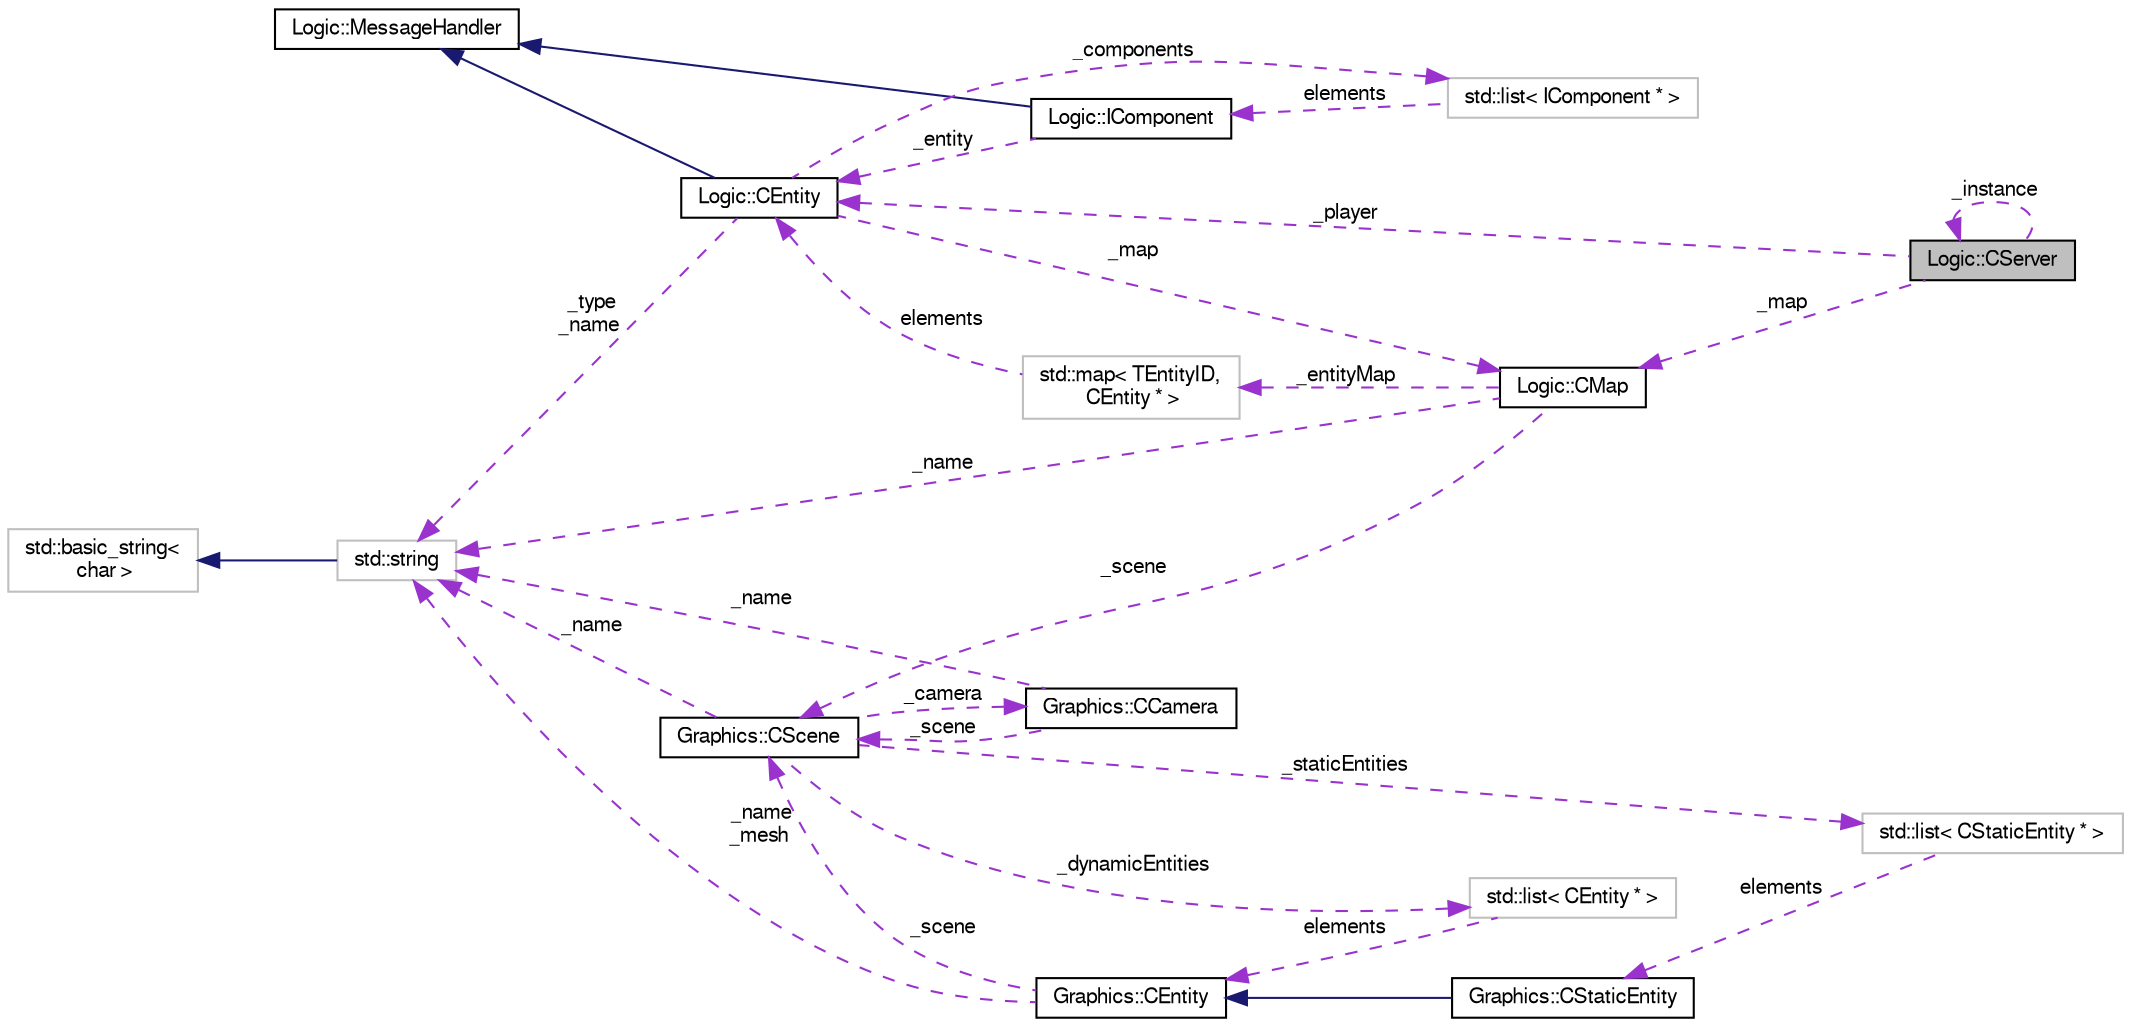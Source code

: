 digraph "Logic::CServer"
{
  edge [fontname="FreeSans",fontsize="10",labelfontname="FreeSans",labelfontsize="10"];
  node [fontname="FreeSans",fontsize="10",shape=record];
  rankdir="LR";
  Node1 [label="Logic::CServer",height=0.2,width=0.4,color="black", fillcolor="grey75", style="filled", fontcolor="black"];
  Node1 -> Node1 [dir="back",color="darkorchid3",fontsize="10",style="dashed",label=" _instance" ,fontname="FreeSans"];
  Node2 -> Node1 [dir="back",color="darkorchid3",fontsize="10",style="dashed",label=" _player" ,fontname="FreeSans"];
  Node2 [label="Logic::CEntity",height=0.2,width=0.4,color="black", fillcolor="white", style="filled",URL="$class_logic_1_1_c_entity.html",tooltip="Clase que representa una entidad en el entorno virtual. "];
  Node3 -> Node2 [dir="back",color="midnightblue",fontsize="10",style="solid",fontname="FreeSans"];
  Node3 [label="Logic::MessageHandler",height=0.2,width=0.4,color="black", fillcolor="white", style="filled",URL="$class_logic_1_1_message_handler.html"];
  Node4 -> Node2 [dir="back",color="darkorchid3",fontsize="10",style="dashed",label=" _components" ,fontname="FreeSans"];
  Node4 [label="std::list\< IComponent * \>",height=0.2,width=0.4,color="grey75", fillcolor="white", style="filled"];
  Node5 -> Node4 [dir="back",color="darkorchid3",fontsize="10",style="dashed",label=" elements" ,fontname="FreeSans"];
  Node5 [label="Logic::IComponent",height=0.2,width=0.4,color="black", fillcolor="white", style="filled",URL="$class_logic_1_1_i_component.html",tooltip="Clase base de los componentes que forman las entidades. "];
  Node3 -> Node5 [dir="back",color="midnightblue",fontsize="10",style="solid",fontname="FreeSans"];
  Node2 -> Node5 [dir="back",color="darkorchid3",fontsize="10",style="dashed",label=" _entity" ,fontname="FreeSans"];
  Node6 -> Node2 [dir="back",color="darkorchid3",fontsize="10",style="dashed",label=" _type\n_name" ,fontname="FreeSans"];
  Node6 [label="std::string",height=0.2,width=0.4,color="grey75", fillcolor="white", style="filled",tooltip="STL class. "];
  Node7 -> Node6 [dir="back",color="midnightblue",fontsize="10",style="solid",fontname="FreeSans"];
  Node7 [label="std::basic_string\<\l char \>",height=0.2,width=0.4,color="grey75", fillcolor="white", style="filled",tooltip="STL class. "];
  Node8 -> Node2 [dir="back",color="darkorchid3",fontsize="10",style="dashed",label=" _map" ,fontname="FreeSans"];
  Node8 [label="Logic::CMap",height=0.2,width=0.4,color="black", fillcolor="white", style="filled",URL="$class_logic_1_1_c_map.html",tooltip="Clase que representa un mapa lógico. "];
  Node9 -> Node8 [dir="back",color="darkorchid3",fontsize="10",style="dashed",label=" _scene" ,fontname="FreeSans"];
  Node9 [label="Graphics::CScene",height=0.2,width=0.4,color="black", fillcolor="white", style="filled",URL="$class_graphics_1_1_c_scene.html",tooltip="Clase que controla todos los elementos de una escena. "];
  Node10 -> Node9 [dir="back",color="darkorchid3",fontsize="10",style="dashed",label=" _staticEntities" ,fontname="FreeSans"];
  Node10 [label="std::list\< CStaticEntity * \>",height=0.2,width=0.4,color="grey75", fillcolor="white", style="filled"];
  Node11 -> Node10 [dir="back",color="darkorchid3",fontsize="10",style="dashed",label=" elements" ,fontname="FreeSans"];
  Node11 [label="Graphics::CStaticEntity",height=0.2,width=0.4,color="black", fillcolor="white", style="filled",URL="$class_graphics_1_1_c_static_entity.html",tooltip="Clase que representa una entidad gráfica estática. "];
  Node12 -> Node11 [dir="back",color="midnightblue",fontsize="10",style="solid",fontname="FreeSans"];
  Node12 [label="Graphics::CEntity",height=0.2,width=0.4,color="black", fillcolor="white", style="filled",URL="$class_graphics_1_1_c_entity.html",tooltip="Clase que representa una entidad gráfica. "];
  Node9 -> Node12 [dir="back",color="darkorchid3",fontsize="10",style="dashed",label=" _scene" ,fontname="FreeSans"];
  Node6 -> Node12 [dir="back",color="darkorchid3",fontsize="10",style="dashed",label=" _name\n_mesh" ,fontname="FreeSans"];
  Node13 -> Node9 [dir="back",color="darkorchid3",fontsize="10",style="dashed",label=" _camera" ,fontname="FreeSans"];
  Node13 [label="Graphics::CCamera",height=0.2,width=0.4,color="black", fillcolor="white", style="filled",URL="$class_graphics_1_1_c_camera.html",tooltip="Clase de la cámara extendida basada en Ogre. "];
  Node9 -> Node13 [dir="back",color="darkorchid3",fontsize="10",style="dashed",label=" _scene" ,fontname="FreeSans"];
  Node6 -> Node13 [dir="back",color="darkorchid3",fontsize="10",style="dashed",label=" _name" ,fontname="FreeSans"];
  Node6 -> Node9 [dir="back",color="darkorchid3",fontsize="10",style="dashed",label=" _name" ,fontname="FreeSans"];
  Node14 -> Node9 [dir="back",color="darkorchid3",fontsize="10",style="dashed",label=" _dynamicEntities" ,fontname="FreeSans"];
  Node14 [label="std::list\< CEntity * \>",height=0.2,width=0.4,color="grey75", fillcolor="white", style="filled"];
  Node12 -> Node14 [dir="back",color="darkorchid3",fontsize="10",style="dashed",label=" elements" ,fontname="FreeSans"];
  Node15 -> Node8 [dir="back",color="darkorchid3",fontsize="10",style="dashed",label=" _entityMap" ,fontname="FreeSans"];
  Node15 [label="std::map\< TEntityID,\l CEntity * \>",height=0.2,width=0.4,color="grey75", fillcolor="white", style="filled"];
  Node2 -> Node15 [dir="back",color="darkorchid3",fontsize="10",style="dashed",label=" elements" ,fontname="FreeSans"];
  Node6 -> Node8 [dir="back",color="darkorchid3",fontsize="10",style="dashed",label=" _name" ,fontname="FreeSans"];
  Node8 -> Node1 [dir="back",color="darkorchid3",fontsize="10",style="dashed",label=" _map" ,fontname="FreeSans"];
}
